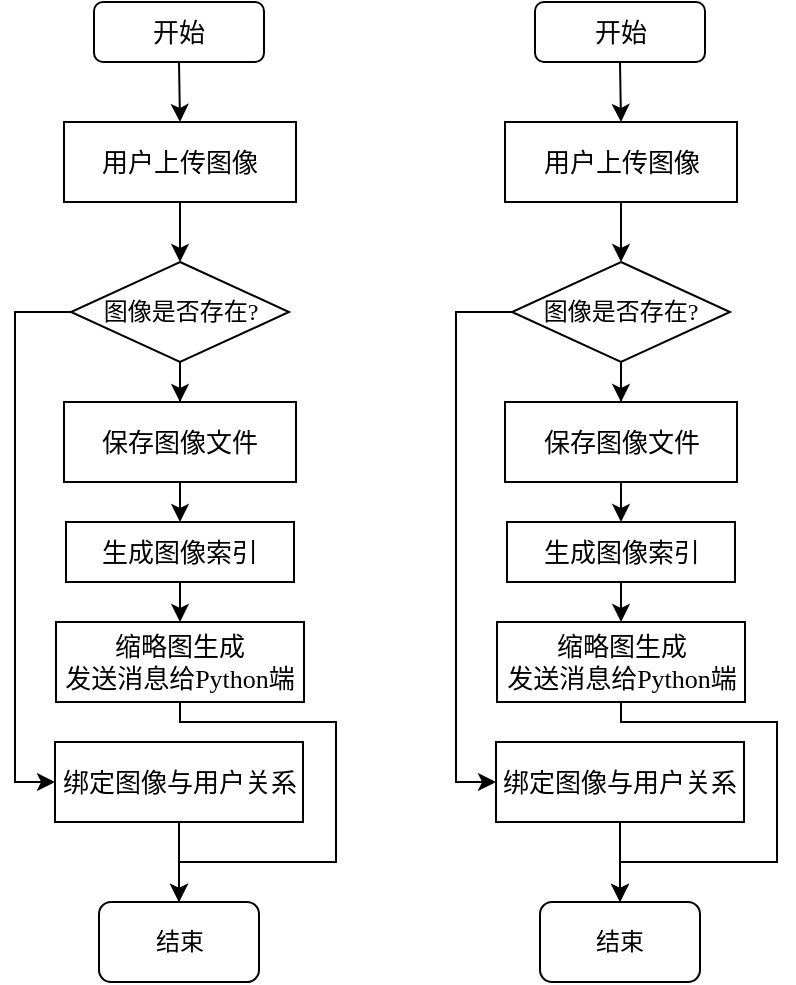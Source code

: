 <mxfile version="21.2.9" type="github">
  <diagram id="C5RBs43oDa-KdzZeNtuy" name="Page-1">
    <mxGraphModel dx="1195" dy="621" grid="1" gridSize="10" guides="1" tooltips="1" connect="1" arrows="1" fold="1" page="1" pageScale="1" pageWidth="827" pageHeight="1169" math="0" shadow="0">
      <root>
        <mxCell id="WIyWlLk6GJQsqaUBKTNV-0" />
        <mxCell id="WIyWlLk6GJQsqaUBKTNV-1" parent="WIyWlLk6GJQsqaUBKTNV-0" />
        <mxCell id="UrnmZ6yVBA1Yq4H3zK-J-6" style="edgeStyle=orthogonalEdgeStyle;rounded=0;orthogonalLoop=1;jettySize=auto;html=1;exitX=0.5;exitY=1;exitDx=0;exitDy=0;entryX=0.5;entryY=0;entryDx=0;entryDy=0;fontFamily=宋体;" edge="1" parent="WIyWlLk6GJQsqaUBKTNV-1" source="WIyWlLk6GJQsqaUBKTNV-3" target="UrnmZ6yVBA1Yq4H3zK-J-0">
          <mxGeometry relative="1" as="geometry" />
        </mxCell>
        <mxCell id="WIyWlLk6GJQsqaUBKTNV-3" value="开始" style="rounded=1;whiteSpace=wrap;html=1;fontSize=13;glass=0;strokeWidth=1;shadow=0;fontFamily=宋体;" parent="WIyWlLk6GJQsqaUBKTNV-1" vertex="1">
          <mxGeometry x="179" y="20" width="85" height="30" as="geometry" />
        </mxCell>
        <mxCell id="UrnmZ6yVBA1Yq4H3zK-J-3" value="" style="edgeStyle=orthogonalEdgeStyle;rounded=0;orthogonalLoop=1;jettySize=auto;html=1;fontFamily=宋体;" edge="1" parent="WIyWlLk6GJQsqaUBKTNV-1" source="UrnmZ6yVBA1Yq4H3zK-J-0" target="UrnmZ6yVBA1Yq4H3zK-J-2">
          <mxGeometry relative="1" as="geometry" />
        </mxCell>
        <mxCell id="UrnmZ6yVBA1Yq4H3zK-J-0" value="用户上传图像" style="rounded=0;whiteSpace=wrap;html=1;fontFamily=宋体;fontSize=13;" vertex="1" parent="WIyWlLk6GJQsqaUBKTNV-1">
          <mxGeometry x="164" y="80" width="116" height="40" as="geometry" />
        </mxCell>
        <mxCell id="UrnmZ6yVBA1Yq4H3zK-J-10" style="edgeStyle=orthogonalEdgeStyle;rounded=0;orthogonalLoop=1;jettySize=auto;html=1;exitX=0.5;exitY=1;exitDx=0;exitDy=0;entryX=0.5;entryY=0;entryDx=0;entryDy=0;fontFamily=宋体;" edge="1" parent="WIyWlLk6GJQsqaUBKTNV-1" source="UrnmZ6yVBA1Yq4H3zK-J-1" target="UrnmZ6yVBA1Yq4H3zK-J-7">
          <mxGeometry relative="1" as="geometry" />
        </mxCell>
        <mxCell id="UrnmZ6yVBA1Yq4H3zK-J-1" value="保存图像文件" style="rounded=0;whiteSpace=wrap;html=1;fontFamily=宋体;fontSize=13;" vertex="1" parent="WIyWlLk6GJQsqaUBKTNV-1">
          <mxGeometry x="164" y="220" width="116" height="40" as="geometry" />
        </mxCell>
        <mxCell id="UrnmZ6yVBA1Yq4H3zK-J-4" value="" style="edgeStyle=orthogonalEdgeStyle;rounded=0;orthogonalLoop=1;jettySize=auto;html=1;fontFamily=宋体;" edge="1" parent="WIyWlLk6GJQsqaUBKTNV-1" source="UrnmZ6yVBA1Yq4H3zK-J-2" target="UrnmZ6yVBA1Yq4H3zK-J-1">
          <mxGeometry relative="1" as="geometry" />
        </mxCell>
        <mxCell id="UrnmZ6yVBA1Yq4H3zK-J-15" style="edgeStyle=orthogonalEdgeStyle;rounded=0;orthogonalLoop=1;jettySize=auto;html=1;exitX=0;exitY=0.5;exitDx=0;exitDy=0;entryX=0;entryY=0.5;entryDx=0;entryDy=0;" edge="1" parent="WIyWlLk6GJQsqaUBKTNV-1" source="UrnmZ6yVBA1Yq4H3zK-J-2" target="UrnmZ6yVBA1Yq4H3zK-J-13">
          <mxGeometry relative="1" as="geometry" />
        </mxCell>
        <mxCell id="UrnmZ6yVBA1Yq4H3zK-J-2" value="图像是否存在?" style="rhombus;whiteSpace=wrap;html=1;fontFamily=宋体;" vertex="1" parent="WIyWlLk6GJQsqaUBKTNV-1">
          <mxGeometry x="167.5" y="150" width="109" height="50" as="geometry" />
        </mxCell>
        <mxCell id="UrnmZ6yVBA1Yq4H3zK-J-11" style="edgeStyle=orthogonalEdgeStyle;rounded=0;orthogonalLoop=1;jettySize=auto;html=1;exitX=0.5;exitY=1;exitDx=0;exitDy=0;entryX=0.5;entryY=0;entryDx=0;entryDy=0;fontFamily=宋体;" edge="1" parent="WIyWlLk6GJQsqaUBKTNV-1" source="UrnmZ6yVBA1Yq4H3zK-J-7" target="UrnmZ6yVBA1Yq4H3zK-J-8">
          <mxGeometry relative="1" as="geometry" />
        </mxCell>
        <mxCell id="UrnmZ6yVBA1Yq4H3zK-J-7" value="生成图像索引" style="rounded=0;whiteSpace=wrap;html=1;fontFamily=宋体;fontSize=13;" vertex="1" parent="WIyWlLk6GJQsqaUBKTNV-1">
          <mxGeometry x="165" y="280" width="114" height="30" as="geometry" />
        </mxCell>
        <mxCell id="UrnmZ6yVBA1Yq4H3zK-J-17" style="edgeStyle=orthogonalEdgeStyle;rounded=0;orthogonalLoop=1;jettySize=auto;html=1;exitX=0.5;exitY=1;exitDx=0;exitDy=0;entryX=0.5;entryY=0;entryDx=0;entryDy=0;" edge="1" parent="WIyWlLk6GJQsqaUBKTNV-1" source="UrnmZ6yVBA1Yq4H3zK-J-8" target="UrnmZ6yVBA1Yq4H3zK-J-12">
          <mxGeometry relative="1" as="geometry">
            <Array as="points">
              <mxPoint x="222" y="380" />
              <mxPoint x="300" y="380" />
              <mxPoint x="300" y="450" />
              <mxPoint x="222" y="450" />
            </Array>
          </mxGeometry>
        </mxCell>
        <mxCell id="UrnmZ6yVBA1Yq4H3zK-J-8" value="缩略图生成&lt;br&gt;发送消息给&lt;font face=&quot;Times New Roman&quot;&gt;Python&lt;/font&gt;端" style="rounded=0;whiteSpace=wrap;html=1;fontFamily=宋体;fontSize=13;" vertex="1" parent="WIyWlLk6GJQsqaUBKTNV-1">
          <mxGeometry x="160" y="330" width="124" height="40" as="geometry" />
        </mxCell>
        <mxCell id="UrnmZ6yVBA1Yq4H3zK-J-12" value="结束" style="rounded=1;whiteSpace=wrap;html=1;" vertex="1" parent="WIyWlLk6GJQsqaUBKTNV-1">
          <mxGeometry x="181.5" y="470" width="80" height="40" as="geometry" />
        </mxCell>
        <mxCell id="UrnmZ6yVBA1Yq4H3zK-J-16" style="edgeStyle=orthogonalEdgeStyle;rounded=0;orthogonalLoop=1;jettySize=auto;html=1;exitX=0.5;exitY=1;exitDx=0;exitDy=0;entryX=0.5;entryY=0;entryDx=0;entryDy=0;" edge="1" parent="WIyWlLk6GJQsqaUBKTNV-1" source="UrnmZ6yVBA1Yq4H3zK-J-13" target="UrnmZ6yVBA1Yq4H3zK-J-12">
          <mxGeometry relative="1" as="geometry" />
        </mxCell>
        <mxCell id="UrnmZ6yVBA1Yq4H3zK-J-13" value="绑定图像与用户关系" style="rounded=0;whiteSpace=wrap;html=1;fontFamily=宋体;fontSize=13;" vertex="1" parent="WIyWlLk6GJQsqaUBKTNV-1">
          <mxGeometry x="159.5" y="390" width="124" height="40" as="geometry" />
        </mxCell>
        <mxCell id="UrnmZ6yVBA1Yq4H3zK-J-18" style="edgeStyle=orthogonalEdgeStyle;rounded=0;orthogonalLoop=1;jettySize=auto;html=1;exitX=0.5;exitY=1;exitDx=0;exitDy=0;entryX=0.5;entryY=0;entryDx=0;entryDy=0;fontFamily=宋体;" edge="1" parent="WIyWlLk6GJQsqaUBKTNV-1" source="UrnmZ6yVBA1Yq4H3zK-J-19" target="UrnmZ6yVBA1Yq4H3zK-J-21">
          <mxGeometry relative="1" as="geometry" />
        </mxCell>
        <mxCell id="UrnmZ6yVBA1Yq4H3zK-J-19" value="开始" style="rounded=1;whiteSpace=wrap;html=1;fontSize=13;glass=0;strokeWidth=1;shadow=0;fontFamily=宋体;" vertex="1" parent="WIyWlLk6GJQsqaUBKTNV-1">
          <mxGeometry x="399.5" y="20" width="85" height="30" as="geometry" />
        </mxCell>
        <mxCell id="UrnmZ6yVBA1Yq4H3zK-J-20" value="" style="edgeStyle=orthogonalEdgeStyle;rounded=0;orthogonalLoop=1;jettySize=auto;html=1;fontFamily=宋体;" edge="1" parent="WIyWlLk6GJQsqaUBKTNV-1" source="UrnmZ6yVBA1Yq4H3zK-J-21" target="UrnmZ6yVBA1Yq4H3zK-J-26">
          <mxGeometry relative="1" as="geometry" />
        </mxCell>
        <mxCell id="UrnmZ6yVBA1Yq4H3zK-J-21" value="用户上传图像" style="rounded=0;whiteSpace=wrap;html=1;fontFamily=宋体;fontSize=13;" vertex="1" parent="WIyWlLk6GJQsqaUBKTNV-1">
          <mxGeometry x="384.5" y="80" width="116" height="40" as="geometry" />
        </mxCell>
        <mxCell id="UrnmZ6yVBA1Yq4H3zK-J-22" style="edgeStyle=orthogonalEdgeStyle;rounded=0;orthogonalLoop=1;jettySize=auto;html=1;exitX=0.5;exitY=1;exitDx=0;exitDy=0;entryX=0.5;entryY=0;entryDx=0;entryDy=0;fontFamily=宋体;" edge="1" parent="WIyWlLk6GJQsqaUBKTNV-1" source="UrnmZ6yVBA1Yq4H3zK-J-23" target="UrnmZ6yVBA1Yq4H3zK-J-28">
          <mxGeometry relative="1" as="geometry" />
        </mxCell>
        <mxCell id="UrnmZ6yVBA1Yq4H3zK-J-23" value="保存图像文件" style="rounded=0;whiteSpace=wrap;html=1;fontFamily=宋体;fontSize=13;" vertex="1" parent="WIyWlLk6GJQsqaUBKTNV-1">
          <mxGeometry x="384.5" y="220" width="116" height="40" as="geometry" />
        </mxCell>
        <mxCell id="UrnmZ6yVBA1Yq4H3zK-J-24" value="" style="edgeStyle=orthogonalEdgeStyle;rounded=0;orthogonalLoop=1;jettySize=auto;html=1;fontFamily=宋体;" edge="1" parent="WIyWlLk6GJQsqaUBKTNV-1" source="UrnmZ6yVBA1Yq4H3zK-J-26" target="UrnmZ6yVBA1Yq4H3zK-J-23">
          <mxGeometry relative="1" as="geometry" />
        </mxCell>
        <mxCell id="UrnmZ6yVBA1Yq4H3zK-J-25" style="edgeStyle=orthogonalEdgeStyle;rounded=0;orthogonalLoop=1;jettySize=auto;html=1;exitX=0;exitY=0.5;exitDx=0;exitDy=0;entryX=0;entryY=0.5;entryDx=0;entryDy=0;" edge="1" parent="WIyWlLk6GJQsqaUBKTNV-1" source="UrnmZ6yVBA1Yq4H3zK-J-26" target="UrnmZ6yVBA1Yq4H3zK-J-33">
          <mxGeometry relative="1" as="geometry" />
        </mxCell>
        <mxCell id="UrnmZ6yVBA1Yq4H3zK-J-26" value="图像是否存在?" style="rhombus;whiteSpace=wrap;html=1;fontFamily=宋体;" vertex="1" parent="WIyWlLk6GJQsqaUBKTNV-1">
          <mxGeometry x="388" y="150" width="109" height="50" as="geometry" />
        </mxCell>
        <mxCell id="UrnmZ6yVBA1Yq4H3zK-J-27" style="edgeStyle=orthogonalEdgeStyle;rounded=0;orthogonalLoop=1;jettySize=auto;html=1;exitX=0.5;exitY=1;exitDx=0;exitDy=0;entryX=0.5;entryY=0;entryDx=0;entryDy=0;fontFamily=宋体;" edge="1" parent="WIyWlLk6GJQsqaUBKTNV-1" source="UrnmZ6yVBA1Yq4H3zK-J-28" target="UrnmZ6yVBA1Yq4H3zK-J-30">
          <mxGeometry relative="1" as="geometry" />
        </mxCell>
        <mxCell id="UrnmZ6yVBA1Yq4H3zK-J-28" value="生成图像索引" style="rounded=0;whiteSpace=wrap;html=1;fontFamily=宋体;fontSize=13;" vertex="1" parent="WIyWlLk6GJQsqaUBKTNV-1">
          <mxGeometry x="385.5" y="280" width="114" height="30" as="geometry" />
        </mxCell>
        <mxCell id="UrnmZ6yVBA1Yq4H3zK-J-29" style="edgeStyle=orthogonalEdgeStyle;rounded=0;orthogonalLoop=1;jettySize=auto;html=1;exitX=0.5;exitY=1;exitDx=0;exitDy=0;entryX=0.5;entryY=0;entryDx=0;entryDy=0;" edge="1" parent="WIyWlLk6GJQsqaUBKTNV-1" source="UrnmZ6yVBA1Yq4H3zK-J-30" target="UrnmZ6yVBA1Yq4H3zK-J-31">
          <mxGeometry relative="1" as="geometry">
            <Array as="points">
              <mxPoint x="442.5" y="380" />
              <mxPoint x="520.5" y="380" />
              <mxPoint x="520.5" y="450" />
              <mxPoint x="442.5" y="450" />
            </Array>
          </mxGeometry>
        </mxCell>
        <mxCell id="UrnmZ6yVBA1Yq4H3zK-J-30" value="缩略图生成&lt;br&gt;发送消息给&lt;font face=&quot;Times New Roman&quot;&gt;Python&lt;/font&gt;端" style="rounded=0;whiteSpace=wrap;html=1;fontFamily=宋体;fontSize=13;" vertex="1" parent="WIyWlLk6GJQsqaUBKTNV-1">
          <mxGeometry x="380.5" y="330" width="124" height="40" as="geometry" />
        </mxCell>
        <mxCell id="UrnmZ6yVBA1Yq4H3zK-J-31" value="结束" style="rounded=1;whiteSpace=wrap;html=1;" vertex="1" parent="WIyWlLk6GJQsqaUBKTNV-1">
          <mxGeometry x="402" y="470" width="80" height="40" as="geometry" />
        </mxCell>
        <mxCell id="UrnmZ6yVBA1Yq4H3zK-J-32" style="edgeStyle=orthogonalEdgeStyle;rounded=0;orthogonalLoop=1;jettySize=auto;html=1;exitX=0.5;exitY=1;exitDx=0;exitDy=0;entryX=0.5;entryY=0;entryDx=0;entryDy=0;" edge="1" parent="WIyWlLk6GJQsqaUBKTNV-1" source="UrnmZ6yVBA1Yq4H3zK-J-33" target="UrnmZ6yVBA1Yq4H3zK-J-31">
          <mxGeometry relative="1" as="geometry" />
        </mxCell>
        <mxCell id="UrnmZ6yVBA1Yq4H3zK-J-33" value="绑定图像与用户关系" style="rounded=0;whiteSpace=wrap;html=1;fontFamily=宋体;fontSize=13;" vertex="1" parent="WIyWlLk6GJQsqaUBKTNV-1">
          <mxGeometry x="380" y="390" width="124" height="40" as="geometry" />
        </mxCell>
      </root>
    </mxGraphModel>
  </diagram>
</mxfile>
